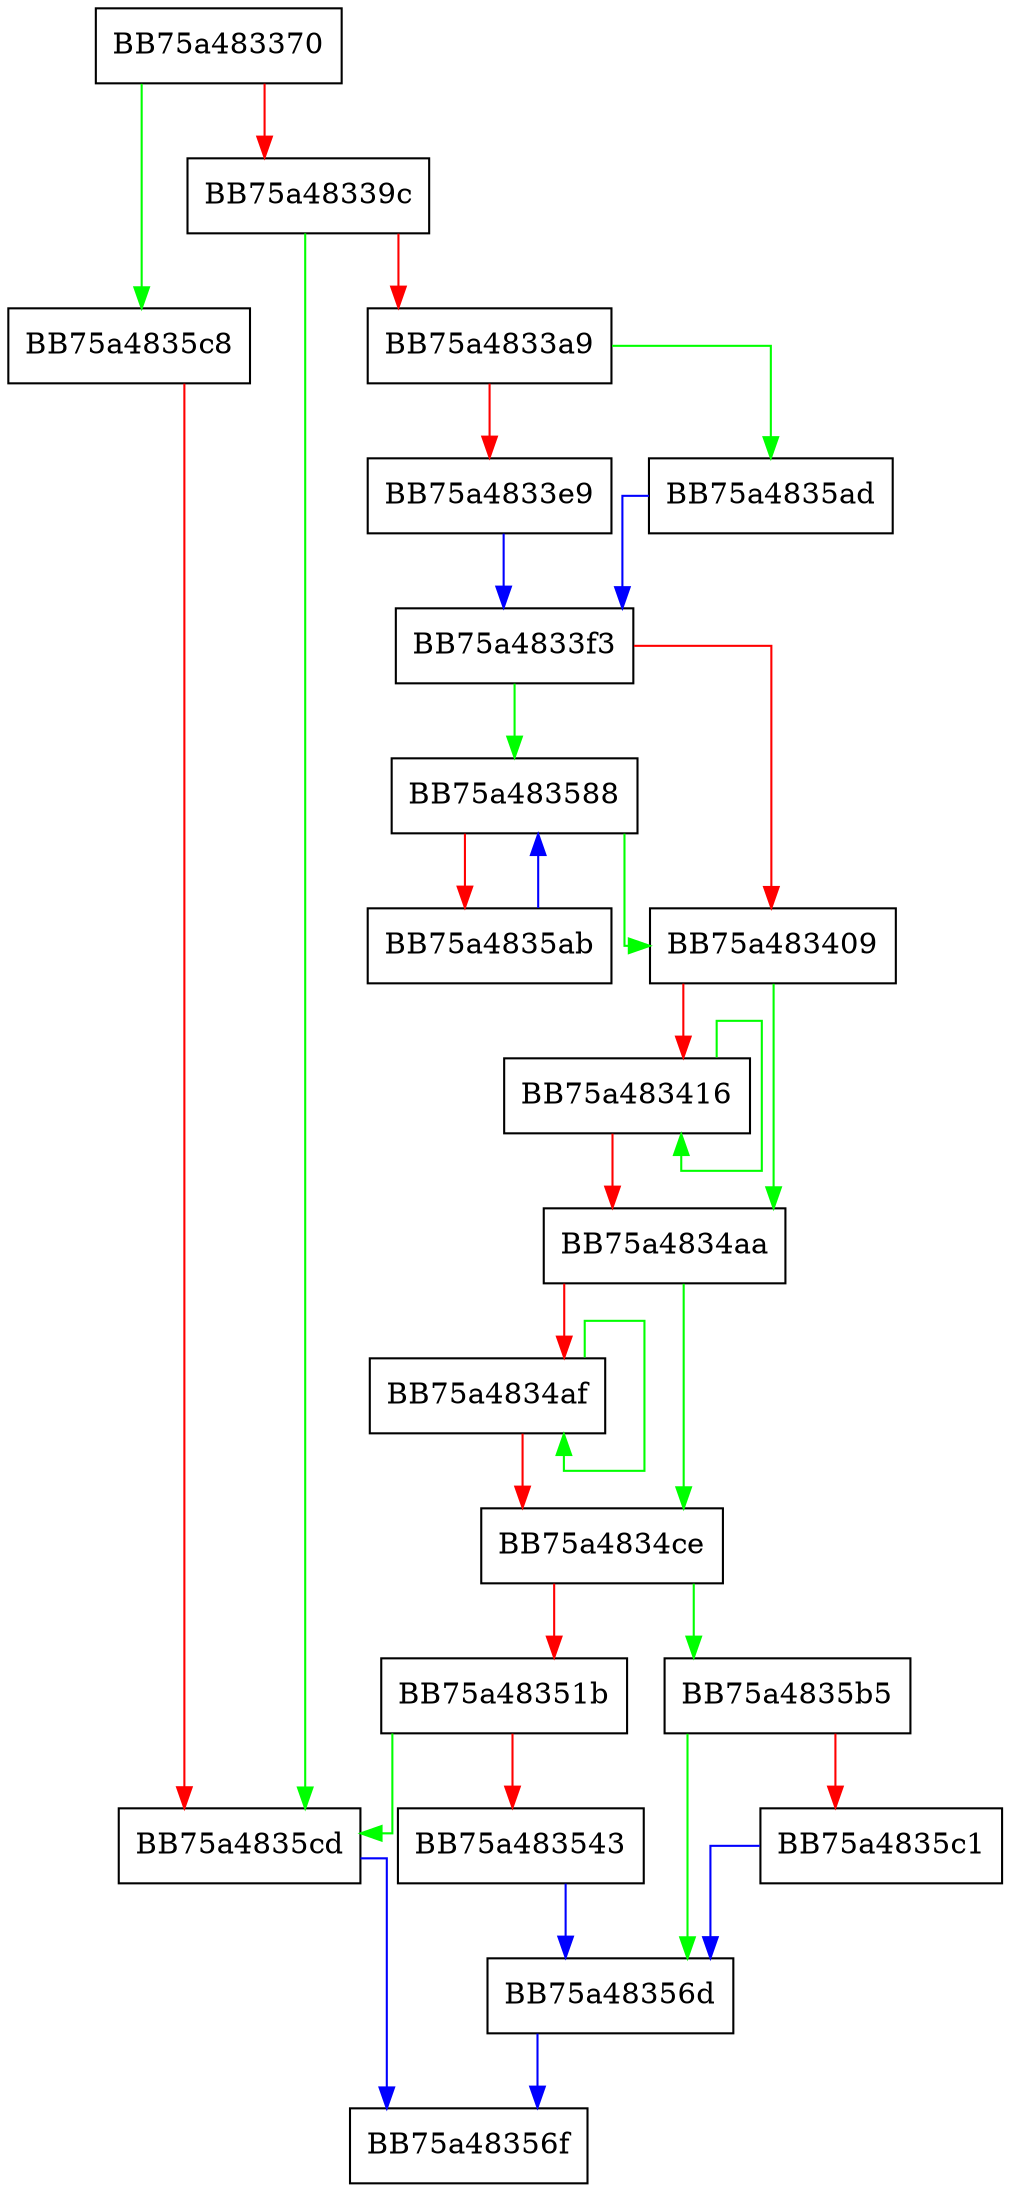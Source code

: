 digraph insert {
  node [shape="box"];
  graph [splines=ortho];
  BB75a483370 -> BB75a4835c8 [color="green"];
  BB75a483370 -> BB75a48339c [color="red"];
  BB75a48339c -> BB75a4835cd [color="green"];
  BB75a48339c -> BB75a4833a9 [color="red"];
  BB75a4833a9 -> BB75a4835ad [color="green"];
  BB75a4833a9 -> BB75a4833e9 [color="red"];
  BB75a4833e9 -> BB75a4833f3 [color="blue"];
  BB75a4833f3 -> BB75a483588 [color="green"];
  BB75a4833f3 -> BB75a483409 [color="red"];
  BB75a483409 -> BB75a4834aa [color="green"];
  BB75a483409 -> BB75a483416 [color="red"];
  BB75a483416 -> BB75a483416 [color="green"];
  BB75a483416 -> BB75a4834aa [color="red"];
  BB75a4834aa -> BB75a4834ce [color="green"];
  BB75a4834aa -> BB75a4834af [color="red"];
  BB75a4834af -> BB75a4834af [color="green"];
  BB75a4834af -> BB75a4834ce [color="red"];
  BB75a4834ce -> BB75a4835b5 [color="green"];
  BB75a4834ce -> BB75a48351b [color="red"];
  BB75a48351b -> BB75a4835cd [color="green"];
  BB75a48351b -> BB75a483543 [color="red"];
  BB75a483543 -> BB75a48356d [color="blue"];
  BB75a48356d -> BB75a48356f [color="blue"];
  BB75a483588 -> BB75a483409 [color="green"];
  BB75a483588 -> BB75a4835ab [color="red"];
  BB75a4835ab -> BB75a483588 [color="blue"];
  BB75a4835ad -> BB75a4833f3 [color="blue"];
  BB75a4835b5 -> BB75a48356d [color="green"];
  BB75a4835b5 -> BB75a4835c1 [color="red"];
  BB75a4835c1 -> BB75a48356d [color="blue"];
  BB75a4835c8 -> BB75a4835cd [color="red"];
  BB75a4835cd -> BB75a48356f [color="blue"];
}